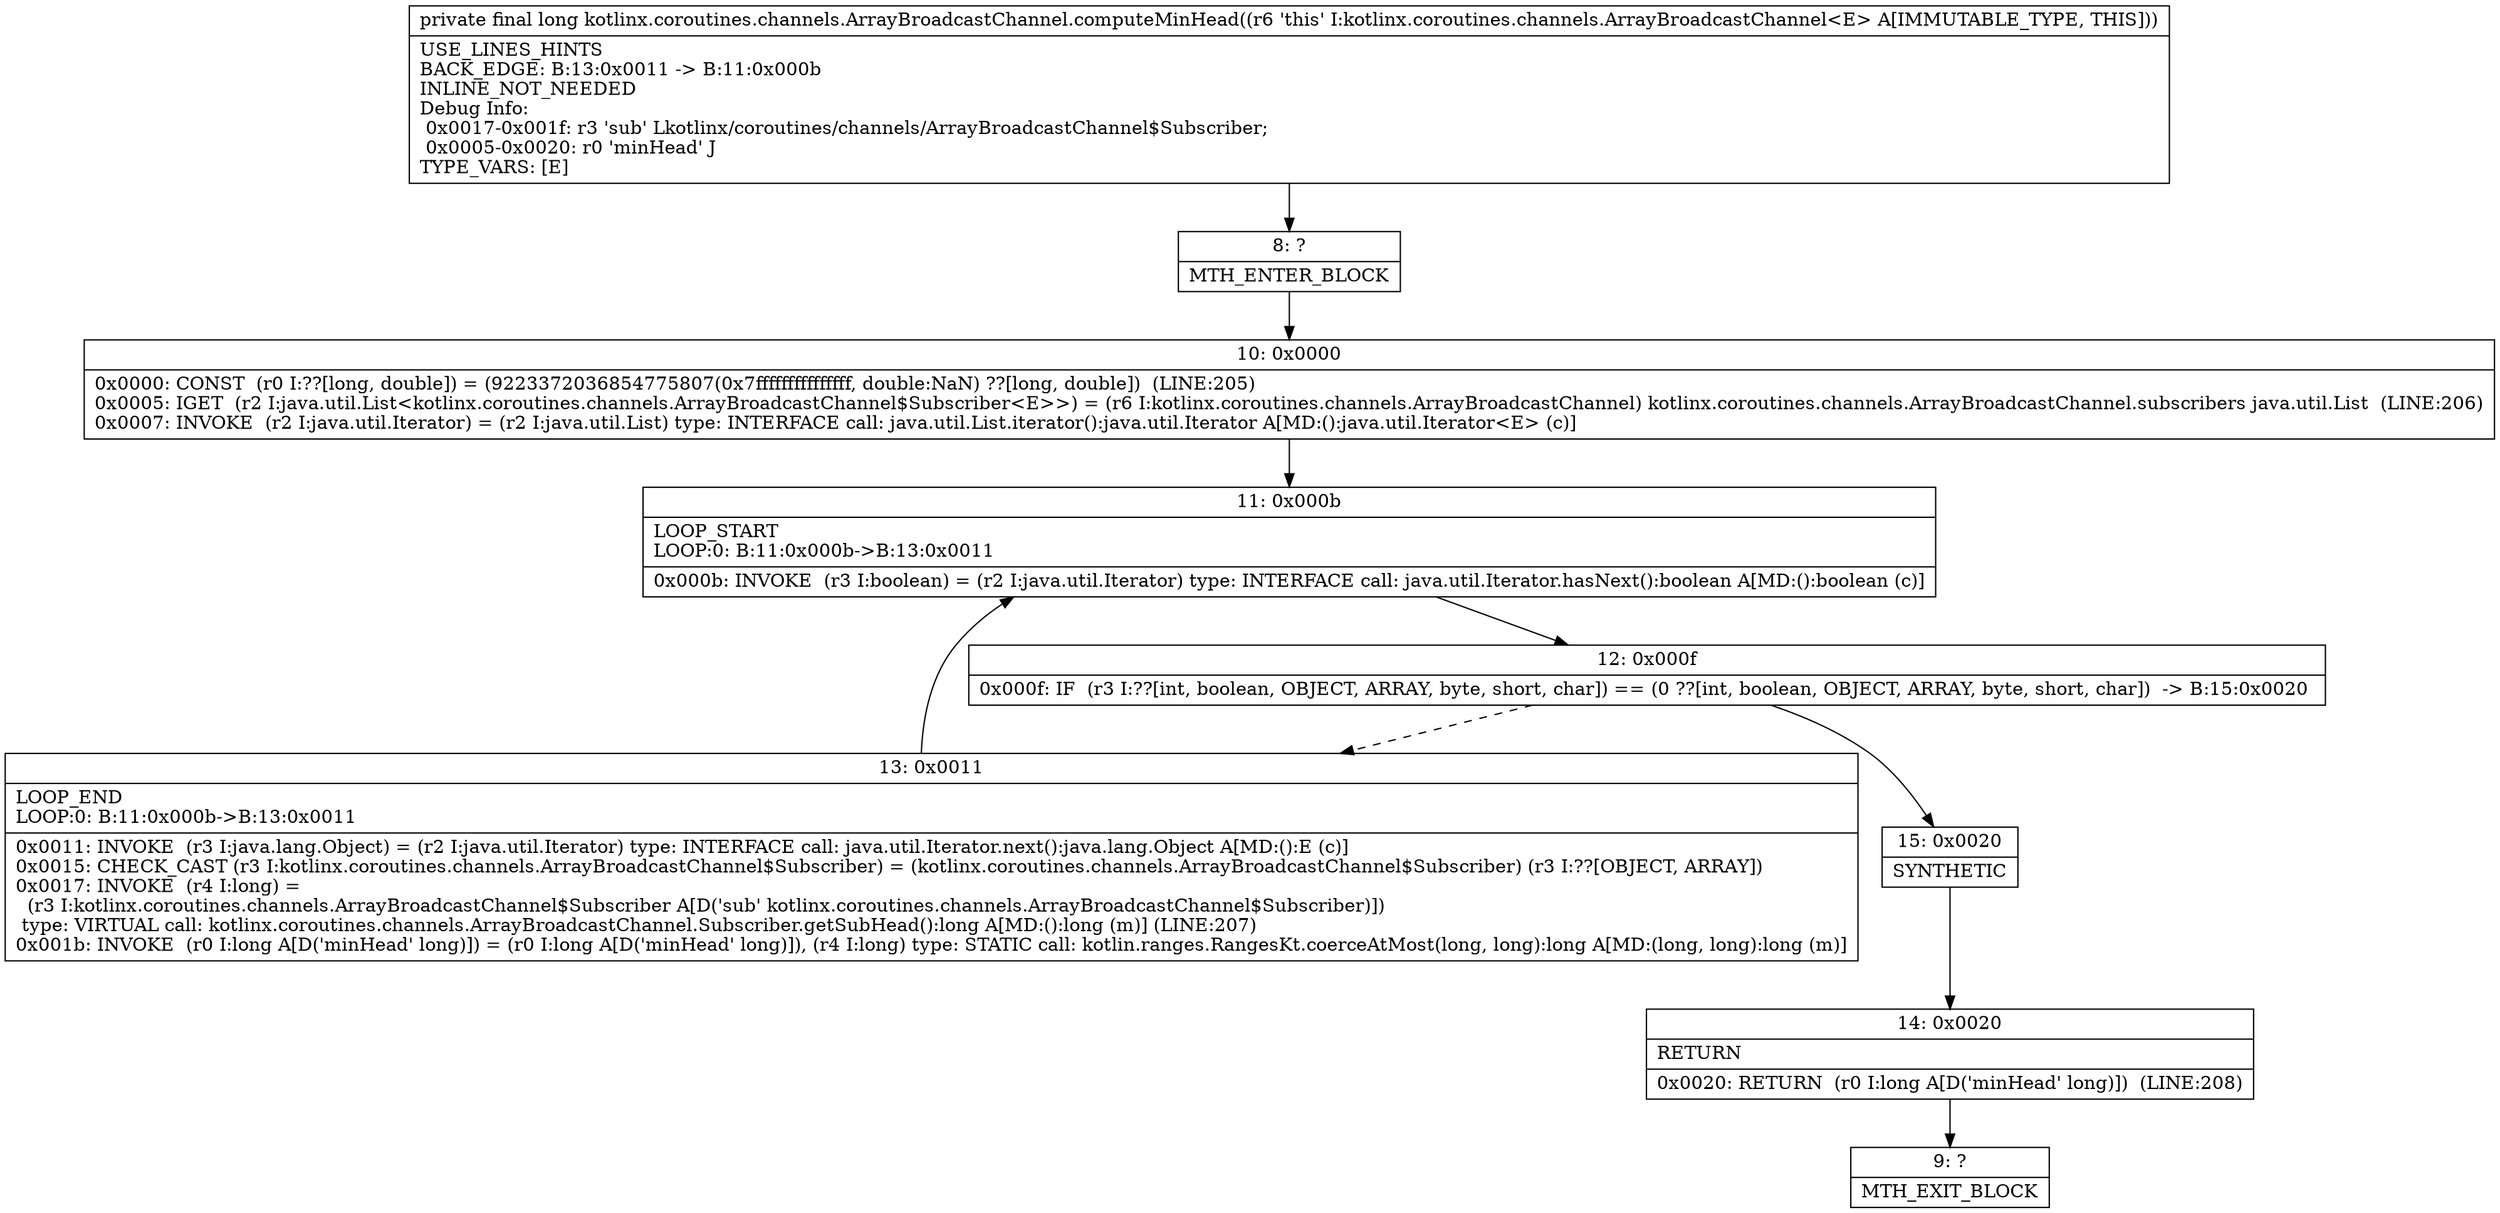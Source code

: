 digraph "CFG forkotlinx.coroutines.channels.ArrayBroadcastChannel.computeMinHead()J" {
Node_8 [shape=record,label="{8\:\ ?|MTH_ENTER_BLOCK\l}"];
Node_10 [shape=record,label="{10\:\ 0x0000|0x0000: CONST  (r0 I:??[long, double]) = (9223372036854775807(0x7fffffffffffffff, double:NaN) ??[long, double])  (LINE:205)\l0x0005: IGET  (r2 I:java.util.List\<kotlinx.coroutines.channels.ArrayBroadcastChannel$Subscriber\<E\>\>) = (r6 I:kotlinx.coroutines.channels.ArrayBroadcastChannel) kotlinx.coroutines.channels.ArrayBroadcastChannel.subscribers java.util.List  (LINE:206)\l0x0007: INVOKE  (r2 I:java.util.Iterator) = (r2 I:java.util.List) type: INTERFACE call: java.util.List.iterator():java.util.Iterator A[MD:():java.util.Iterator\<E\> (c)]\l}"];
Node_11 [shape=record,label="{11\:\ 0x000b|LOOP_START\lLOOP:0: B:11:0x000b\-\>B:13:0x0011\l|0x000b: INVOKE  (r3 I:boolean) = (r2 I:java.util.Iterator) type: INTERFACE call: java.util.Iterator.hasNext():boolean A[MD:():boolean (c)]\l}"];
Node_12 [shape=record,label="{12\:\ 0x000f|0x000f: IF  (r3 I:??[int, boolean, OBJECT, ARRAY, byte, short, char]) == (0 ??[int, boolean, OBJECT, ARRAY, byte, short, char])  \-\> B:15:0x0020 \l}"];
Node_13 [shape=record,label="{13\:\ 0x0011|LOOP_END\lLOOP:0: B:11:0x000b\-\>B:13:0x0011\l|0x0011: INVOKE  (r3 I:java.lang.Object) = (r2 I:java.util.Iterator) type: INTERFACE call: java.util.Iterator.next():java.lang.Object A[MD:():E (c)]\l0x0015: CHECK_CAST (r3 I:kotlinx.coroutines.channels.ArrayBroadcastChannel$Subscriber) = (kotlinx.coroutines.channels.ArrayBroadcastChannel$Subscriber) (r3 I:??[OBJECT, ARRAY]) \l0x0017: INVOKE  (r4 I:long) = \l  (r3 I:kotlinx.coroutines.channels.ArrayBroadcastChannel$Subscriber A[D('sub' kotlinx.coroutines.channels.ArrayBroadcastChannel$Subscriber)])\l type: VIRTUAL call: kotlinx.coroutines.channels.ArrayBroadcastChannel.Subscriber.getSubHead():long A[MD:():long (m)] (LINE:207)\l0x001b: INVOKE  (r0 I:long A[D('minHead' long)]) = (r0 I:long A[D('minHead' long)]), (r4 I:long) type: STATIC call: kotlin.ranges.RangesKt.coerceAtMost(long, long):long A[MD:(long, long):long (m)]\l}"];
Node_15 [shape=record,label="{15\:\ 0x0020|SYNTHETIC\l}"];
Node_14 [shape=record,label="{14\:\ 0x0020|RETURN\l|0x0020: RETURN  (r0 I:long A[D('minHead' long)])  (LINE:208)\l}"];
Node_9 [shape=record,label="{9\:\ ?|MTH_EXIT_BLOCK\l}"];
MethodNode[shape=record,label="{private final long kotlinx.coroutines.channels.ArrayBroadcastChannel.computeMinHead((r6 'this' I:kotlinx.coroutines.channels.ArrayBroadcastChannel\<E\> A[IMMUTABLE_TYPE, THIS]))  | USE_LINES_HINTS\lBACK_EDGE: B:13:0x0011 \-\> B:11:0x000b\lINLINE_NOT_NEEDED\lDebug Info:\l  0x0017\-0x001f: r3 'sub' Lkotlinx\/coroutines\/channels\/ArrayBroadcastChannel$Subscriber;\l  0x0005\-0x0020: r0 'minHead' J\lTYPE_VARS: [E]\l}"];
MethodNode -> Node_8;Node_8 -> Node_10;
Node_10 -> Node_11;
Node_11 -> Node_12;
Node_12 -> Node_13[style=dashed];
Node_12 -> Node_15;
Node_13 -> Node_11;
Node_15 -> Node_14;
Node_14 -> Node_9;
}

